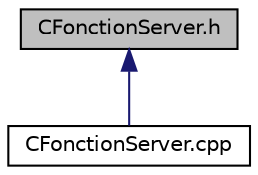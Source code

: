 digraph "CFonctionServer.h"
{
 // LATEX_PDF_SIZE
  edge [fontname="Helvetica",fontsize="10",labelfontname="Helvetica",labelfontsize="10"];
  node [fontname="Helvetica",fontsize="10",shape=record];
  Node1 [label="CFonctionServer.h",height=0.2,width=0.4,color="black", fillcolor="grey75", style="filled", fontcolor="black",tooltip="Classe de deployement du serveur"];
  Node1 -> Node2 [dir="back",color="midnightblue",fontsize="10",style="solid",fontname="Helvetica"];
  Node2 [label="CFonctionServer.cpp",height=0.2,width=0.4,color="black", fillcolor="white", style="filled",URL="$_c_fonction_server_8cpp.html",tooltip=" "];
}
